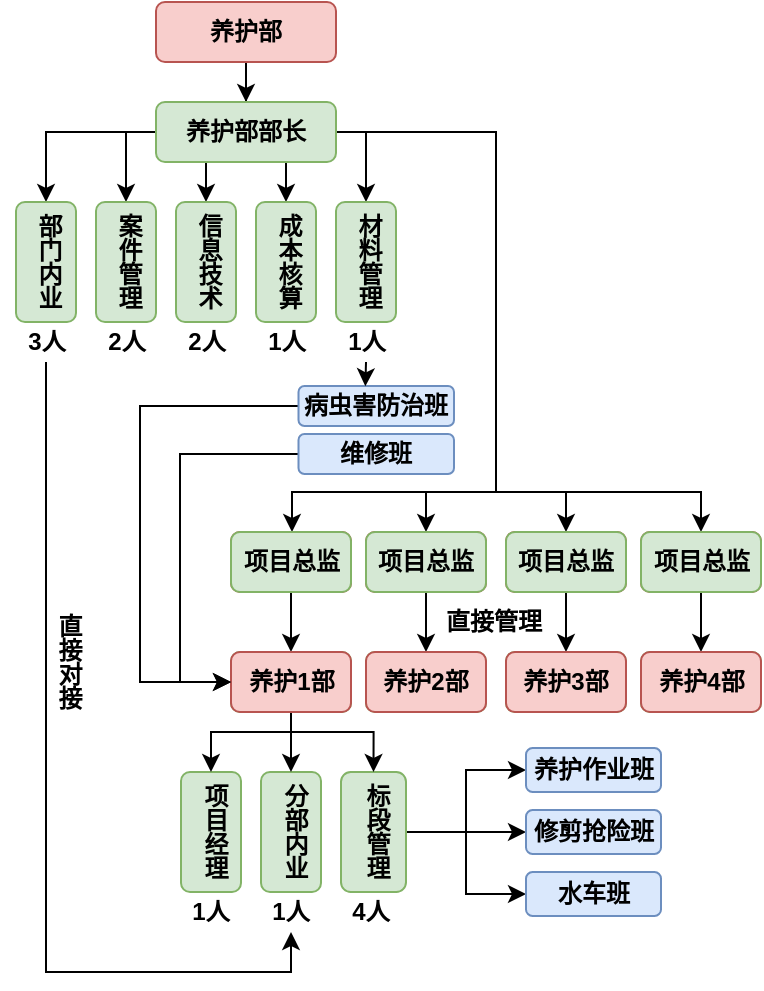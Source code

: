 <mxfile version="24.6.4" type="github">
  <diagram name="第 1 页" id="CqVpPU8AdswsC1ymNDtV">
    <mxGraphModel dx="954" dy="558" grid="0" gridSize="10" guides="1" tooltips="1" connect="1" arrows="1" fold="1" page="1" pageScale="1" pageWidth="827" pageHeight="1169" math="0" shadow="0">
      <root>
        <mxCell id="0" />
        <mxCell id="1" parent="0" />
        <mxCell id="V2ValQ4yn3JttlTY4KtU-8" value="" style="edgeStyle=orthogonalEdgeStyle;rounded=0;orthogonalLoop=1;jettySize=auto;html=1;" edge="1" parent="1" source="V2ValQ4yn3JttlTY4KtU-4" target="V2ValQ4yn3JttlTY4KtU-5">
          <mxGeometry relative="1" as="geometry" />
        </mxCell>
        <mxCell id="V2ValQ4yn3JttlTY4KtU-4" value="养护部" style="rounded=1;whiteSpace=wrap;html=1;fillColor=#f8cecc;strokeColor=#b85450;fontStyle=1" vertex="1" parent="1">
          <mxGeometry x="240" y="80" width="90" height="30" as="geometry" />
        </mxCell>
        <mxCell id="V2ValQ4yn3JttlTY4KtU-10" value="" style="edgeStyle=orthogonalEdgeStyle;rounded=0;orthogonalLoop=1;jettySize=auto;html=1;" edge="1" parent="1" source="V2ValQ4yn3JttlTY4KtU-5" target="V2ValQ4yn3JttlTY4KtU-9">
          <mxGeometry relative="1" as="geometry" />
        </mxCell>
        <mxCell id="V2ValQ4yn3JttlTY4KtU-20" style="edgeStyle=orthogonalEdgeStyle;rounded=0;orthogonalLoop=1;jettySize=auto;html=1;exitX=0.5;exitY=1;exitDx=0;exitDy=0;entryX=0.5;entryY=0;entryDx=0;entryDy=0;" edge="1" parent="1" source="V2ValQ4yn3JttlTY4KtU-5" target="V2ValQ4yn3JttlTY4KtU-13">
          <mxGeometry relative="1" as="geometry">
            <Array as="points">
              <mxPoint x="265" y="160" />
            </Array>
          </mxGeometry>
        </mxCell>
        <mxCell id="V2ValQ4yn3JttlTY4KtU-21" style="edgeStyle=orthogonalEdgeStyle;rounded=0;orthogonalLoop=1;jettySize=auto;html=1;exitX=0.75;exitY=1;exitDx=0;exitDy=0;entryX=0.5;entryY=0;entryDx=0;entryDy=0;" edge="1" parent="1" source="V2ValQ4yn3JttlTY4KtU-5" target="V2ValQ4yn3JttlTY4KtU-14">
          <mxGeometry relative="1" as="geometry">
            <Array as="points">
              <mxPoint x="305" y="160" />
            </Array>
          </mxGeometry>
        </mxCell>
        <mxCell id="V2ValQ4yn3JttlTY4KtU-24" style="edgeStyle=orthogonalEdgeStyle;rounded=0;orthogonalLoop=1;jettySize=auto;html=1;exitX=0;exitY=0.5;exitDx=0;exitDy=0;entryX=0.5;entryY=0;entryDx=0;entryDy=0;" edge="1" parent="1" source="V2ValQ4yn3JttlTY4KtU-5" target="V2ValQ4yn3JttlTY4KtU-12">
          <mxGeometry relative="1" as="geometry">
            <Array as="points">
              <mxPoint x="225" y="145" />
            </Array>
          </mxGeometry>
        </mxCell>
        <mxCell id="V2ValQ4yn3JttlTY4KtU-25" style="edgeStyle=orthogonalEdgeStyle;rounded=0;orthogonalLoop=1;jettySize=auto;html=1;exitX=1;exitY=0.5;exitDx=0;exitDy=0;entryX=0.5;entryY=0;entryDx=0;entryDy=0;" edge="1" parent="1" source="V2ValQ4yn3JttlTY4KtU-5" target="V2ValQ4yn3JttlTY4KtU-15">
          <mxGeometry relative="1" as="geometry">
            <Array as="points">
              <mxPoint x="345" y="145" />
            </Array>
          </mxGeometry>
        </mxCell>
        <mxCell id="V2ValQ4yn3JttlTY4KtU-116" style="edgeStyle=orthogonalEdgeStyle;rounded=0;orthogonalLoop=1;jettySize=auto;html=1;exitX=1;exitY=0.5;exitDx=0;exitDy=0;entryX=0.5;entryY=0;entryDx=0;entryDy=0;" edge="1" parent="1">
          <mxGeometry relative="1" as="geometry">
            <mxPoint x="330" y="155" as="sourcePoint" />
            <mxPoint x="512.5" y="345" as="targetPoint" />
            <Array as="points">
              <mxPoint x="330" y="145" />
              <mxPoint x="410" y="145" />
              <mxPoint x="410" y="325" />
              <mxPoint x="512" y="325" />
            </Array>
          </mxGeometry>
        </mxCell>
        <mxCell id="V2ValQ4yn3JttlTY4KtU-5" value="养护部部长" style="rounded=1;whiteSpace=wrap;html=1;fillColor=#d5e8d4;strokeColor=#82b366;fontStyle=1" vertex="1" parent="1">
          <mxGeometry x="240" y="130" width="90" height="30" as="geometry" />
        </mxCell>
        <mxCell id="V2ValQ4yn3JttlTY4KtU-9" value="部门内业" style="rounded=1;whiteSpace=wrap;html=1;fillColor=#d5e8d4;strokeColor=#82b366;fontStyle=1;textDirection=vertical-lr;" vertex="1" parent="1">
          <mxGeometry x="170" y="180" width="30" height="60" as="geometry" />
        </mxCell>
        <mxCell id="V2ValQ4yn3JttlTY4KtU-12" value="案件管理" style="rounded=1;whiteSpace=wrap;html=1;fillColor=#d5e8d4;strokeColor=#82b366;fontStyle=1;textDirection=vertical-lr;" vertex="1" parent="1">
          <mxGeometry x="210" y="180" width="30" height="60" as="geometry" />
        </mxCell>
        <mxCell id="V2ValQ4yn3JttlTY4KtU-13" value="信息技术&lt;span style=&quot;color: rgba(0, 0, 0, 0); font-family: monospace; font-size: 0px; font-weight: 400; text-align: start; text-wrap: nowrap;&quot;&gt;%3CmxGraphModel%3E%3Croot%3E%3CmxCell%20id%3D%220%22%2F%3E%3CmxCell%20id%3D%221%22%20parent%3D%220%22%2F%3E%3CmxCell%20id%3D%222%22%20value%3D%22%E6%A1%88%E4%BB%B6%E7%AE%A1%E7%90%86%22%20style%3D%22rounded%3D1%3BwhiteSpace%3Dwrap%3Bhtml%3D1%3BfillColor%3D%23d5e8d4%3BstrokeColor%3D%2382b366%3BfontStyle%3D1%3BtextDirection%3Dvertical-lr%3B%22%20vertex%3D%221%22%20parent%3D%221%22%3E%3CmxGeometry%20x%3D%22190%22%20y%3D%22210%22%20width%3D%2230%22%20height%3D%2280%22%20as%3D%22geometry%22%2F%3E%3C%2FmxCell%3E%3C%2Froot%3E%3C%2FmxGraphModel%3E&lt;/span&gt;" style="rounded=1;whiteSpace=wrap;html=1;fillColor=#d5e8d4;strokeColor=#82b366;fontStyle=1;textDirection=vertical-lr;" vertex="1" parent="1">
          <mxGeometry x="250" y="180" width="30" height="60" as="geometry" />
        </mxCell>
        <mxCell id="V2ValQ4yn3JttlTY4KtU-14" value="成本核算" style="rounded=1;whiteSpace=wrap;html=1;fillColor=#d5e8d4;strokeColor=#82b366;fontStyle=1;textDirection=vertical-lr;" vertex="1" parent="1">
          <mxGeometry x="290" y="180" width="30" height="60" as="geometry" />
        </mxCell>
        <mxCell id="V2ValQ4yn3JttlTY4KtU-15" value="材料管理" style="rounded=1;whiteSpace=wrap;html=1;fillColor=#d5e8d4;strokeColor=#82b366;fontStyle=1;textDirection=vertical-lr;" vertex="1" parent="1">
          <mxGeometry x="330" y="180" width="30" height="60" as="geometry" />
        </mxCell>
        <mxCell id="V2ValQ4yn3JttlTY4KtU-113" style="edgeStyle=orthogonalEdgeStyle;rounded=0;orthogonalLoop=1;jettySize=auto;html=1;exitX=0.5;exitY=1;exitDx=0;exitDy=0;entryX=0.5;entryY=1;entryDx=0;entryDy=0;" edge="1" parent="1" source="V2ValQ4yn3JttlTY4KtU-28" target="V2ValQ4yn3JttlTY4KtU-64">
          <mxGeometry relative="1" as="geometry" />
        </mxCell>
        <mxCell id="V2ValQ4yn3JttlTY4KtU-28" value="3人" style="text;html=1;align=center;verticalAlign=middle;whiteSpace=wrap;rounded=0;fontStyle=1" vertex="1" parent="1">
          <mxGeometry x="162.5" y="240" width="45" height="20" as="geometry" />
        </mxCell>
        <mxCell id="V2ValQ4yn3JttlTY4KtU-29" value="&lt;b&gt;2人&lt;/b&gt;" style="text;html=1;align=center;verticalAlign=middle;whiteSpace=wrap;rounded=0;" vertex="1" parent="1">
          <mxGeometry x="202.5" y="240" width="45" height="20" as="geometry" />
        </mxCell>
        <mxCell id="V2ValQ4yn3JttlTY4KtU-30" value="&lt;b&gt;2人&lt;/b&gt;" style="text;html=1;align=center;verticalAlign=middle;whiteSpace=wrap;rounded=0;" vertex="1" parent="1">
          <mxGeometry x="242.5" y="240" width="45" height="20" as="geometry" />
        </mxCell>
        <mxCell id="V2ValQ4yn3JttlTY4KtU-31" value="&lt;b&gt;1人&lt;/b&gt;" style="text;html=1;align=center;verticalAlign=middle;whiteSpace=wrap;rounded=0;" vertex="1" parent="1">
          <mxGeometry x="282.5" y="240" width="45" height="20" as="geometry" />
        </mxCell>
        <mxCell id="V2ValQ4yn3JttlTY4KtU-32" value="&lt;b&gt;1人&lt;/b&gt;" style="text;html=1;align=center;verticalAlign=middle;whiteSpace=wrap;rounded=0;" vertex="1" parent="1">
          <mxGeometry x="322.5" y="240" width="45" height="20" as="geometry" />
        </mxCell>
        <mxCell id="V2ValQ4yn3JttlTY4KtU-36" value="" style="edgeStyle=orthogonalEdgeStyle;rounded=0;orthogonalLoop=1;jettySize=auto;html=1;" edge="1" parent="1" target="V2ValQ4yn3JttlTY4KtU-35">
          <mxGeometry relative="1" as="geometry">
            <mxPoint x="410.0" y="315" as="sourcePoint" />
            <Array as="points">
              <mxPoint x="410" y="325" />
              <mxPoint x="308" y="325" />
            </Array>
          </mxGeometry>
        </mxCell>
        <mxCell id="V2ValQ4yn3JttlTY4KtU-39" value="" style="edgeStyle=orthogonalEdgeStyle;rounded=0;orthogonalLoop=1;jettySize=auto;html=1;entryX=0.5;entryY=0;entryDx=0;entryDy=0;" edge="1" parent="1" target="V2ValQ4yn3JttlTY4KtU-44">
          <mxGeometry relative="1" as="geometry">
            <mxPoint x="415" y="325" as="sourcePoint" />
            <mxPoint x="375.0" y="355" as="targetPoint" />
            <Array as="points">
              <mxPoint x="410" y="325" />
              <mxPoint x="375" y="325" />
            </Array>
          </mxGeometry>
        </mxCell>
        <mxCell id="V2ValQ4yn3JttlTY4KtU-42" style="edgeStyle=orthogonalEdgeStyle;rounded=0;orthogonalLoop=1;jettySize=auto;html=1;exitX=0.5;exitY=1;exitDx=0;exitDy=0;entryX=0.5;entryY=0;entryDx=0;entryDy=0;" edge="1" parent="1" target="V2ValQ4yn3JttlTY4KtU-45">
          <mxGeometry relative="1" as="geometry">
            <mxPoint x="410" y="315" as="sourcePoint" />
            <mxPoint x="450.0" y="355" as="targetPoint" />
            <Array as="points">
              <mxPoint x="410" y="325" />
              <mxPoint x="445" y="325" />
            </Array>
          </mxGeometry>
        </mxCell>
        <mxCell id="V2ValQ4yn3JttlTY4KtU-52" style="edgeStyle=orthogonalEdgeStyle;rounded=0;orthogonalLoop=1;jettySize=auto;html=1;exitX=0.5;exitY=1;exitDx=0;exitDy=0;entryX=0.5;entryY=0;entryDx=0;entryDy=0;" edge="1" parent="1" source="V2ValQ4yn3JttlTY4KtU-35" target="V2ValQ4yn3JttlTY4KtU-48">
          <mxGeometry relative="1" as="geometry" />
        </mxCell>
        <mxCell id="V2ValQ4yn3JttlTY4KtU-35" value="养护1部" style="rounded=1;whiteSpace=wrap;html=1;fillColor=#f8cecc;strokeColor=#b85450;fontStyle=1" vertex="1" parent="1">
          <mxGeometry x="277.5" y="345" width="60" height="30" as="geometry" />
        </mxCell>
        <mxCell id="V2ValQ4yn3JttlTY4KtU-56" style="edgeStyle=orthogonalEdgeStyle;rounded=0;orthogonalLoop=1;jettySize=auto;html=1;exitX=0.5;exitY=1;exitDx=0;exitDy=0;entryX=0.5;entryY=0;entryDx=0;entryDy=0;" edge="1" parent="1" source="V2ValQ4yn3JttlTY4KtU-44" target="V2ValQ4yn3JttlTY4KtU-53">
          <mxGeometry relative="1" as="geometry" />
        </mxCell>
        <mxCell id="V2ValQ4yn3JttlTY4KtU-44" value="养护2部" style="rounded=1;whiteSpace=wrap;html=1;fillColor=#f8cecc;strokeColor=#b85450;fontStyle=1" vertex="1" parent="1">
          <mxGeometry x="345" y="345" width="60" height="30" as="geometry" />
        </mxCell>
        <mxCell id="V2ValQ4yn3JttlTY4KtU-57" style="edgeStyle=orthogonalEdgeStyle;rounded=0;orthogonalLoop=1;jettySize=auto;html=1;exitX=0.5;exitY=1;exitDx=0;exitDy=0;entryX=0.5;entryY=0;entryDx=0;entryDy=0;" edge="1" parent="1" source="V2ValQ4yn3JttlTY4KtU-45" target="V2ValQ4yn3JttlTY4KtU-54">
          <mxGeometry relative="1" as="geometry" />
        </mxCell>
        <mxCell id="V2ValQ4yn3JttlTY4KtU-45" value="养护3部" style="rounded=1;whiteSpace=wrap;html=1;fillColor=#f8cecc;strokeColor=#b85450;fontStyle=1" vertex="1" parent="1">
          <mxGeometry x="415" y="345" width="60" height="30" as="geometry" />
        </mxCell>
        <mxCell id="V2ValQ4yn3JttlTY4KtU-58" style="edgeStyle=orthogonalEdgeStyle;rounded=0;orthogonalLoop=1;jettySize=auto;html=1;exitX=0.5;exitY=1;exitDx=0;exitDy=0;entryX=0.5;entryY=0;entryDx=0;entryDy=0;" edge="1" parent="1" source="V2ValQ4yn3JttlTY4KtU-46" target="V2ValQ4yn3JttlTY4KtU-55">
          <mxGeometry relative="1" as="geometry" />
        </mxCell>
        <mxCell id="V2ValQ4yn3JttlTY4KtU-46" value="养护4部" style="rounded=1;whiteSpace=wrap;html=1;fillColor=#f8cecc;strokeColor=#b85450;fontStyle=1" vertex="1" parent="1">
          <mxGeometry x="482.5" y="345" width="60" height="30" as="geometry" />
        </mxCell>
        <mxCell id="V2ValQ4yn3JttlTY4KtU-48" value="项目总监" style="rounded=1;whiteSpace=wrap;html=1;fillColor=#d5e8d4;strokeColor=#82b366;fontStyle=1" vertex="1" parent="1">
          <mxGeometry x="277.5" y="405" width="60" height="30" as="geometry" />
        </mxCell>
        <mxCell id="V2ValQ4yn3JttlTY4KtU-53" value="项目总监" style="rounded=1;whiteSpace=wrap;html=1;fillColor=#d5e8d4;strokeColor=#82b366;fontStyle=1" vertex="1" parent="1">
          <mxGeometry x="345" y="405" width="60" height="30" as="geometry" />
        </mxCell>
        <mxCell id="V2ValQ4yn3JttlTY4KtU-54" value="项目总监" style="rounded=1;whiteSpace=wrap;html=1;fillColor=#d5e8d4;strokeColor=#82b366;fontStyle=1" vertex="1" parent="1">
          <mxGeometry x="415" y="405" width="60" height="30" as="geometry" />
        </mxCell>
        <mxCell id="V2ValQ4yn3JttlTY4KtU-55" value="项目总监" style="rounded=1;whiteSpace=wrap;html=1;fillColor=#d5e8d4;strokeColor=#82b366;fontStyle=1" vertex="1" parent="1">
          <mxGeometry x="482.5" y="405" width="60" height="30" as="geometry" />
        </mxCell>
        <mxCell id="V2ValQ4yn3JttlTY4KtU-60" value="项目经理" style="rounded=1;whiteSpace=wrap;html=1;fillColor=#d5e8d4;strokeColor=#82b366;fontStyle=1;textDirection=vertical-lr;" vertex="1" parent="1">
          <mxGeometry x="252.5" y="465" width="30" height="60" as="geometry" />
        </mxCell>
        <mxCell id="V2ValQ4yn3JttlTY4KtU-61" value="分部内业" style="rounded=1;whiteSpace=wrap;html=1;fillColor=#d5e8d4;strokeColor=#82b366;fontStyle=1;textDirection=vertical-lr;" vertex="1" parent="1">
          <mxGeometry x="292.5" y="465" width="30" height="60" as="geometry" />
        </mxCell>
        <mxCell id="V2ValQ4yn3JttlTY4KtU-98" style="edgeStyle=orthogonalEdgeStyle;rounded=0;orthogonalLoop=1;jettySize=auto;html=1;exitX=1;exitY=0.5;exitDx=0;exitDy=0;entryX=0;entryY=0.5;entryDx=0;entryDy=0;" edge="1" parent="1" source="V2ValQ4yn3JttlTY4KtU-62" target="V2ValQ4yn3JttlTY4KtU-81">
          <mxGeometry relative="1" as="geometry" />
        </mxCell>
        <mxCell id="V2ValQ4yn3JttlTY4KtU-99" style="edgeStyle=orthogonalEdgeStyle;rounded=0;orthogonalLoop=1;jettySize=auto;html=1;exitX=1;exitY=0.5;exitDx=0;exitDy=0;entryX=0;entryY=0.5;entryDx=0;entryDy=0;" edge="1" parent="1" source="V2ValQ4yn3JttlTY4KtU-62" target="V2ValQ4yn3JttlTY4KtU-82">
          <mxGeometry relative="1" as="geometry" />
        </mxCell>
        <mxCell id="V2ValQ4yn3JttlTY4KtU-101" style="edgeStyle=orthogonalEdgeStyle;rounded=0;orthogonalLoop=1;jettySize=auto;html=1;exitX=1;exitY=0.5;exitDx=0;exitDy=0;entryX=0;entryY=0.5;entryDx=0;entryDy=0;" edge="1" parent="1" source="V2ValQ4yn3JttlTY4KtU-62" target="V2ValQ4yn3JttlTY4KtU-83">
          <mxGeometry relative="1" as="geometry" />
        </mxCell>
        <mxCell id="V2ValQ4yn3JttlTY4KtU-62" value="标段管理" style="rounded=1;whiteSpace=wrap;html=1;fillColor=#d5e8d4;strokeColor=#82b366;fontStyle=1;textDirection=vertical-lr;" vertex="1" parent="1">
          <mxGeometry x="332.5" y="465" width="32.5" height="60" as="geometry" />
        </mxCell>
        <mxCell id="V2ValQ4yn3JttlTY4KtU-63" value="1人" style="text;html=1;align=center;verticalAlign=middle;whiteSpace=wrap;rounded=0;fontStyle=1" vertex="1" parent="1">
          <mxGeometry x="245" y="525" width="45" height="20" as="geometry" />
        </mxCell>
        <mxCell id="V2ValQ4yn3JttlTY4KtU-64" value="&lt;b&gt;1人&lt;/b&gt;" style="text;html=1;align=center;verticalAlign=middle;whiteSpace=wrap;rounded=0;" vertex="1" parent="1">
          <mxGeometry x="285" y="525" width="45" height="20" as="geometry" />
        </mxCell>
        <mxCell id="V2ValQ4yn3JttlTY4KtU-65" value="&lt;b&gt;4人&lt;/b&gt;" style="text;html=1;align=center;verticalAlign=middle;whiteSpace=wrap;rounded=0;" vertex="1" parent="1">
          <mxGeometry x="325" y="525" width="45" height="20" as="geometry" />
        </mxCell>
        <mxCell id="V2ValQ4yn3JttlTY4KtU-74" style="edgeStyle=orthogonalEdgeStyle;rounded=0;orthogonalLoop=1;jettySize=auto;html=1;exitX=0.5;exitY=1;exitDx=0;exitDy=0;entryX=0.5;entryY=0;entryDx=0;entryDy=0;" edge="1" parent="1" source="V2ValQ4yn3JttlTY4KtU-66" target="V2ValQ4yn3JttlTY4KtU-61">
          <mxGeometry relative="1" as="geometry">
            <Array as="points">
              <mxPoint x="308" y="455" />
              <mxPoint x="308" y="455" />
            </Array>
          </mxGeometry>
        </mxCell>
        <mxCell id="V2ValQ4yn3JttlTY4KtU-76" style="edgeStyle=orthogonalEdgeStyle;rounded=0;orthogonalLoop=1;jettySize=auto;html=1;exitX=0.5;exitY=1;exitDx=0;exitDy=0;entryX=0.5;entryY=0;entryDx=0;entryDy=0;" edge="1" parent="1" source="V2ValQ4yn3JttlTY4KtU-66" target="V2ValQ4yn3JttlTY4KtU-62">
          <mxGeometry relative="1" as="geometry">
            <Array as="points">
              <mxPoint x="308" y="445" />
              <mxPoint x="348" y="445" />
            </Array>
          </mxGeometry>
        </mxCell>
        <mxCell id="V2ValQ4yn3JttlTY4KtU-77" style="edgeStyle=orthogonalEdgeStyle;rounded=0;orthogonalLoop=1;jettySize=auto;html=1;exitX=0.5;exitY=1;exitDx=0;exitDy=0;entryX=0.5;entryY=0;entryDx=0;entryDy=0;" edge="1" parent="1" source="V2ValQ4yn3JttlTY4KtU-66" target="V2ValQ4yn3JttlTY4KtU-60">
          <mxGeometry relative="1" as="geometry">
            <Array as="points">
              <mxPoint x="308" y="445" />
              <mxPoint x="268" y="445" />
            </Array>
          </mxGeometry>
        </mxCell>
        <mxCell id="V2ValQ4yn3JttlTY4KtU-66" value="养护1部" style="rounded=1;whiteSpace=wrap;html=1;fillColor=#f8cecc;strokeColor=#b85450;fontStyle=1" vertex="1" parent="1">
          <mxGeometry x="277.5" y="405" width="60" height="30" as="geometry" />
        </mxCell>
        <mxCell id="V2ValQ4yn3JttlTY4KtU-67" value="养护2部" style="rounded=1;whiteSpace=wrap;html=1;fillColor=#f8cecc;strokeColor=#b85450;fontStyle=1" vertex="1" parent="1">
          <mxGeometry x="345" y="405" width="60" height="30" as="geometry" />
        </mxCell>
        <mxCell id="V2ValQ4yn3JttlTY4KtU-68" value="养护3部" style="rounded=1;whiteSpace=wrap;html=1;fillColor=#f8cecc;strokeColor=#b85450;fontStyle=1" vertex="1" parent="1">
          <mxGeometry x="415" y="405" width="60" height="30" as="geometry" />
        </mxCell>
        <mxCell id="V2ValQ4yn3JttlTY4KtU-69" value="养护4部" style="rounded=1;whiteSpace=wrap;html=1;fillColor=#f8cecc;strokeColor=#b85450;fontStyle=1" vertex="1" parent="1">
          <mxGeometry x="482.5" y="405" width="60" height="30" as="geometry" />
        </mxCell>
        <mxCell id="V2ValQ4yn3JttlTY4KtU-70" value="项目总监" style="rounded=1;whiteSpace=wrap;html=1;fillColor=#d5e8d4;strokeColor=#82b366;fontStyle=1" vertex="1" parent="1">
          <mxGeometry x="277.5" y="345" width="60" height="30" as="geometry" />
        </mxCell>
        <mxCell id="V2ValQ4yn3JttlTY4KtU-71" value="项目总监" style="rounded=1;whiteSpace=wrap;html=1;fillColor=#d5e8d4;strokeColor=#82b366;fontStyle=1" vertex="1" parent="1">
          <mxGeometry x="345" y="345" width="60" height="30" as="geometry" />
        </mxCell>
        <mxCell id="V2ValQ4yn3JttlTY4KtU-72" value="项目总监" style="rounded=1;whiteSpace=wrap;html=1;fillColor=#d5e8d4;strokeColor=#82b366;fontStyle=1" vertex="1" parent="1">
          <mxGeometry x="415" y="345" width="60" height="30" as="geometry" />
        </mxCell>
        <mxCell id="V2ValQ4yn3JttlTY4KtU-73" value="项目总监" style="rounded=1;whiteSpace=wrap;html=1;fillColor=#d5e8d4;strokeColor=#82b366;fontStyle=1" vertex="1" parent="1">
          <mxGeometry x="482.5" y="345" width="60" height="30" as="geometry" />
        </mxCell>
        <mxCell id="V2ValQ4yn3JttlTY4KtU-78" value="直接管理" style="text;html=1;align=center;verticalAlign=middle;whiteSpace=wrap;rounded=0;fontStyle=1" vertex="1" parent="1">
          <mxGeometry x="379" y="375" width="60" height="30" as="geometry" />
        </mxCell>
        <mxCell id="V2ValQ4yn3JttlTY4KtU-81" value="养护作业班" style="rounded=1;whiteSpace=wrap;fillColor=#dae8fc;strokeColor=#6c8ebf;fontStyle=1" vertex="1" parent="1">
          <mxGeometry x="425" y="453" width="67.5" height="22" as="geometry" />
        </mxCell>
        <mxCell id="V2ValQ4yn3JttlTY4KtU-82" value="修剪抢险班" style="rounded=1;whiteSpace=wrap;fillColor=#dae8fc;strokeColor=#6c8ebf;fontStyle=1" vertex="1" parent="1">
          <mxGeometry x="425" y="484" width="67.5" height="22" as="geometry" />
        </mxCell>
        <mxCell id="V2ValQ4yn3JttlTY4KtU-83" value="水车班" style="rounded=1;whiteSpace=wrap;fillColor=#dae8fc;strokeColor=#6c8ebf;fontStyle=1" vertex="1" parent="1">
          <mxGeometry x="425" y="515" width="67.5" height="22" as="geometry" />
        </mxCell>
        <mxCell id="V2ValQ4yn3JttlTY4KtU-122" style="edgeStyle=orthogonalEdgeStyle;rounded=0;orthogonalLoop=1;jettySize=auto;html=1;exitX=0;exitY=0.5;exitDx=0;exitDy=0;entryX=0;entryY=0.5;entryDx=0;entryDy=0;" edge="1" parent="1" source="V2ValQ4yn3JttlTY4KtU-84" target="V2ValQ4yn3JttlTY4KtU-66">
          <mxGeometry relative="1" as="geometry">
            <Array as="points">
              <mxPoint x="252" y="306" />
              <mxPoint x="252" y="420" />
            </Array>
          </mxGeometry>
        </mxCell>
        <mxCell id="V2ValQ4yn3JttlTY4KtU-84" value="维修班" style="rounded=1;whiteSpace=wrap;html=1;fillColor=#dae8fc;strokeColor=#6c8ebf;fontStyle=1" vertex="1" parent="1">
          <mxGeometry x="311.25" y="296" width="77.75" height="20" as="geometry" />
        </mxCell>
        <mxCell id="V2ValQ4yn3JttlTY4KtU-90" value="直接对接" style="text;html=1;align=center;verticalAlign=middle;whiteSpace=wrap;rounded=0;fontStyle=1;textDirection=vertical-lr;" vertex="1" parent="1">
          <mxGeometry x="180" y="375" width="30" height="70" as="geometry" />
        </mxCell>
        <mxCell id="V2ValQ4yn3JttlTY4KtU-121" style="edgeStyle=orthogonalEdgeStyle;rounded=0;orthogonalLoop=1;jettySize=auto;html=1;exitX=0;exitY=0.5;exitDx=0;exitDy=0;entryX=0;entryY=0.5;entryDx=0;entryDy=0;" edge="1" parent="1" source="V2ValQ4yn3JttlTY4KtU-108" target="V2ValQ4yn3JttlTY4KtU-66">
          <mxGeometry relative="1" as="geometry">
            <Array as="points">
              <mxPoint x="232" y="282" />
              <mxPoint x="232" y="420" />
            </Array>
          </mxGeometry>
        </mxCell>
        <mxCell id="V2ValQ4yn3JttlTY4KtU-108" value="病虫害防治班" style="rounded=1;whiteSpace=wrap;html=1;fillColor=#dae8fc;strokeColor=#6c8ebf;fontStyle=1" vertex="1" parent="1">
          <mxGeometry x="311.25" y="272" width="77.75" height="20" as="geometry" />
        </mxCell>
        <mxCell id="V2ValQ4yn3JttlTY4KtU-123" style="edgeStyle=orthogonalEdgeStyle;rounded=0;orthogonalLoop=1;jettySize=auto;html=1;exitX=0.5;exitY=1;exitDx=0;exitDy=0;entryX=0.43;entryY=0.007;entryDx=0;entryDy=0;entryPerimeter=0;" edge="1" parent="1" source="V2ValQ4yn3JttlTY4KtU-32" target="V2ValQ4yn3JttlTY4KtU-108">
          <mxGeometry relative="1" as="geometry" />
        </mxCell>
      </root>
    </mxGraphModel>
  </diagram>
</mxfile>
